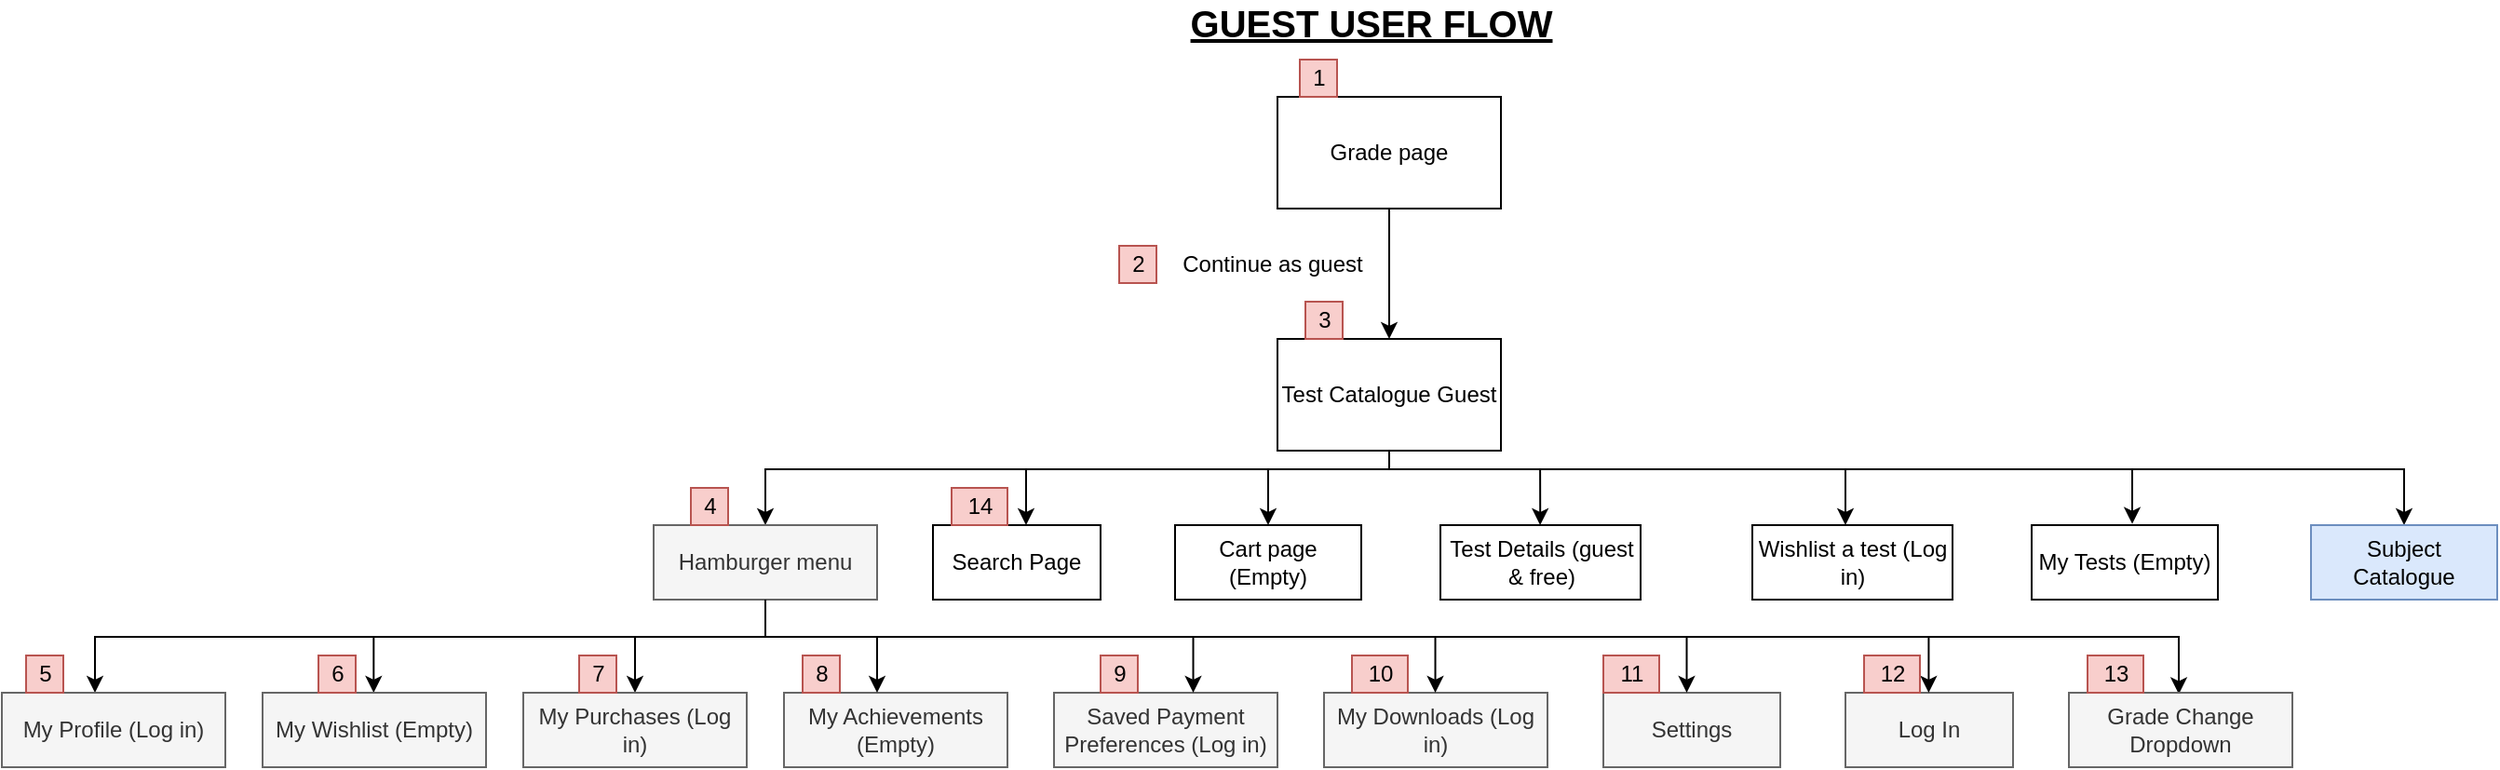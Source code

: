 <mxfile version="14.9.2" type="github">
  <diagram id="OGrvIuzpXwlmTKYWj4ko" name="Guest user flow">
    <mxGraphModel dx="2272" dy="762" grid="1" gridSize="10" guides="1" tooltips="1" connect="1" arrows="1" fold="1" page="1" pageScale="1" pageWidth="850" pageHeight="1100" math="0" shadow="0">
      <root>
        <mxCell id="0" />
        <mxCell id="1" parent="0" />
        <mxCell id="kdUmxQenp2QyYtP7Kdyd-5" style="edgeStyle=orthogonalEdgeStyle;rounded=0;orthogonalLoop=1;jettySize=auto;html=1;" edge="1" parent="1" source="kdUmxQenp2QyYtP7Kdyd-1" target="kdUmxQenp2QyYtP7Kdyd-4">
          <mxGeometry relative="1" as="geometry" />
        </mxCell>
        <mxCell id="kdUmxQenp2QyYtP7Kdyd-1" value="Grade page" style="rounded=0;whiteSpace=wrap;html=1;" vertex="1" parent="1">
          <mxGeometry x="365" y="80" width="120" height="60" as="geometry" />
        </mxCell>
        <mxCell id="kdUmxQenp2QyYtP7Kdyd-3" value="&lt;font style=&quot;font-size: 20px&quot;&gt;&lt;b&gt;&lt;u&gt;GUEST USER FLOW&lt;/u&gt;&lt;/b&gt;&lt;/font&gt;" style="text;html=1;align=center;verticalAlign=middle;resizable=0;points=[];autosize=1;strokeColor=none;" vertex="1" parent="1">
          <mxGeometry x="310" y="30" width="210" height="20" as="geometry" />
        </mxCell>
        <mxCell id="kdUmxQenp2QyYtP7Kdyd-8" value="" style="edgeStyle=orthogonalEdgeStyle;rounded=0;orthogonalLoop=1;jettySize=auto;html=1;" edge="1" parent="1" source="kdUmxQenp2QyYtP7Kdyd-4" target="kdUmxQenp2QyYtP7Kdyd-7">
          <mxGeometry relative="1" as="geometry">
            <Array as="points">
              <mxPoint x="425" y="280" />
              <mxPoint x="90" y="280" />
            </Array>
          </mxGeometry>
        </mxCell>
        <mxCell id="kdUmxQenp2QyYtP7Kdyd-10" style="edgeStyle=orthogonalEdgeStyle;rounded=0;orthogonalLoop=1;jettySize=auto;html=1;entryX=0.54;entryY=-0.017;entryDx=0;entryDy=0;entryPerimeter=0;" edge="1" parent="1" source="kdUmxQenp2QyYtP7Kdyd-4" target="kdUmxQenp2QyYtP7Kdyd-23">
          <mxGeometry relative="1" as="geometry">
            <mxPoint x="780" y="320" as="targetPoint" />
            <Array as="points">
              <mxPoint x="425" y="280" />
              <mxPoint x="824" y="280" />
            </Array>
          </mxGeometry>
        </mxCell>
        <mxCell id="kdUmxQenp2QyYtP7Kdyd-4" value="Test Catalogue Guest" style="rounded=0;whiteSpace=wrap;html=1;" vertex="1" parent="1">
          <mxGeometry x="365" y="210" width="120" height="60" as="geometry" />
        </mxCell>
        <mxCell id="kdUmxQenp2QyYtP7Kdyd-6" value="Continue as guest" style="text;html=1;strokeColor=none;fillColor=none;align=center;verticalAlign=middle;whiteSpace=wrap;rounded=0;" vertex="1" parent="1">
          <mxGeometry x="310" y="160" width="105" height="20" as="geometry" />
        </mxCell>
        <mxCell id="kdUmxQenp2QyYtP7Kdyd-27" value="" style="edgeStyle=orthogonalEdgeStyle;rounded=0;orthogonalLoop=1;jettySize=auto;html=1;" edge="1" parent="1" source="kdUmxQenp2QyYtP7Kdyd-7" target="kdUmxQenp2QyYtP7Kdyd-26">
          <mxGeometry relative="1" as="geometry">
            <Array as="points">
              <mxPoint x="90" y="370" />
              <mxPoint x="-270" y="370" />
            </Array>
          </mxGeometry>
        </mxCell>
        <mxCell id="kdUmxQenp2QyYtP7Kdyd-7" value="Hamburger menu" style="rounded=0;whiteSpace=wrap;html=1;fillColor=#f5f5f5;strokeColor=#666666;fontColor=#333333;" vertex="1" parent="1">
          <mxGeometry x="30" y="310" width="120" height="40" as="geometry" />
        </mxCell>
        <mxCell id="kdUmxQenp2QyYtP7Kdyd-12" style="edgeStyle=orthogonalEdgeStyle;rounded=0;orthogonalLoop=1;jettySize=auto;html=1;" edge="1" parent="1">
          <mxGeometry relative="1" as="geometry">
            <mxPoint x="970" y="310" as="targetPoint" />
            <mxPoint x="650" y="280" as="sourcePoint" />
            <Array as="points">
              <mxPoint x="970" y="280" />
            </Array>
          </mxGeometry>
        </mxCell>
        <mxCell id="kdUmxQenp2QyYtP7Kdyd-15" style="edgeStyle=orthogonalEdgeStyle;rounded=0;orthogonalLoop=1;jettySize=auto;html=1;" edge="1" parent="1">
          <mxGeometry relative="1" as="geometry">
            <mxPoint x="230" y="310" as="targetPoint" />
            <mxPoint x="230" y="280" as="sourcePoint" />
            <Array as="points">
              <mxPoint x="230" y="280" />
              <mxPoint x="230" y="290" />
            </Array>
          </mxGeometry>
        </mxCell>
        <mxCell id="kdUmxQenp2QyYtP7Kdyd-17" value="Search Page" style="rounded=0;whiteSpace=wrap;html=1;" vertex="1" parent="1">
          <mxGeometry x="180" y="310" width="90" height="40" as="geometry" />
        </mxCell>
        <mxCell id="kdUmxQenp2QyYtP7Kdyd-18" value="Cart page (Empty)" style="rounded=0;whiteSpace=wrap;html=1;" vertex="1" parent="1">
          <mxGeometry x="310" y="310" width="100" height="40" as="geometry" />
        </mxCell>
        <mxCell id="kdUmxQenp2QyYtP7Kdyd-19" value="Subject Catalogue" style="rounded=0;whiteSpace=wrap;html=1;fillColor=#dae8fc;strokeColor=#6c8ebf;" vertex="1" parent="1">
          <mxGeometry x="920" y="310" width="100" height="40" as="geometry" />
        </mxCell>
        <mxCell id="kdUmxQenp2QyYtP7Kdyd-20" style="edgeStyle=orthogonalEdgeStyle;rounded=0;orthogonalLoop=1;jettySize=auto;html=1;" edge="1" parent="1">
          <mxGeometry relative="1" as="geometry">
            <mxPoint x="360" y="310.0" as="targetPoint" />
            <mxPoint x="360" y="280" as="sourcePoint" />
            <Array as="points">
              <mxPoint x="360" y="290" />
              <mxPoint x="360" y="290" />
            </Array>
          </mxGeometry>
        </mxCell>
        <mxCell id="kdUmxQenp2QyYtP7Kdyd-21" style="edgeStyle=orthogonalEdgeStyle;rounded=0;orthogonalLoop=1;jettySize=auto;html=1;" edge="1" parent="1">
          <mxGeometry relative="1" as="geometry">
            <mxPoint x="506.05" y="310.0" as="targetPoint" />
            <mxPoint x="506.05" y="280" as="sourcePoint" />
            <Array as="points">
              <mxPoint x="506.05" y="300" />
              <mxPoint x="506.05" y="300" />
            </Array>
          </mxGeometry>
        </mxCell>
        <mxCell id="kdUmxQenp2QyYtP7Kdyd-23" value="My Tests (Empty)" style="rounded=0;whiteSpace=wrap;html=1;" vertex="1" parent="1">
          <mxGeometry x="770" y="310" width="100" height="40" as="geometry" />
        </mxCell>
        <mxCell id="kdUmxQenp2QyYtP7Kdyd-24" value="Test Details (guest &amp;amp; free)" style="rounded=0;whiteSpace=wrap;html=1;" vertex="1" parent="1">
          <mxGeometry x="452.5" y="310" width="107.5" height="40" as="geometry" />
        </mxCell>
        <mxCell id="kdUmxQenp2QyYtP7Kdyd-26" value="My Profile (Log in)" style="rounded=0;whiteSpace=wrap;html=1;fillColor=#f5f5f5;strokeColor=#666666;fontColor=#333333;" vertex="1" parent="1">
          <mxGeometry x="-320" y="400" width="120" height="40" as="geometry" />
        </mxCell>
        <mxCell id="kdUmxQenp2QyYtP7Kdyd-28" value="" style="edgeStyle=orthogonalEdgeStyle;rounded=0;orthogonalLoop=1;jettySize=auto;html=1;entryX=0.492;entryY=0.018;entryDx=0;entryDy=0;entryPerimeter=0;exitX=0.5;exitY=1;exitDx=0;exitDy=0;exitPerimeter=0;" edge="1" parent="1" source="kdUmxQenp2QyYtP7Kdyd-7" target="kdUmxQenp2QyYtP7Kdyd-39">
          <mxGeometry relative="1" as="geometry">
            <mxPoint x="459.97" y="360" as="sourcePoint" />
            <mxPoint x="839.97" y="420" as="targetPoint" />
            <Array as="points">
              <mxPoint x="90" y="370" />
              <mxPoint x="849" y="370" />
            </Array>
          </mxGeometry>
        </mxCell>
        <mxCell id="kdUmxQenp2QyYtP7Kdyd-29" style="edgeStyle=orthogonalEdgeStyle;rounded=0;orthogonalLoop=1;jettySize=auto;html=1;" edge="1" parent="1">
          <mxGeometry relative="1" as="geometry">
            <mxPoint x="-120.34" y="400" as="targetPoint" />
            <mxPoint x="-120.34" y="370" as="sourcePoint" />
            <Array as="points">
              <mxPoint x="-120.34" y="370" />
              <mxPoint x="-120.34" y="380" />
            </Array>
          </mxGeometry>
        </mxCell>
        <mxCell id="kdUmxQenp2QyYtP7Kdyd-31" value="My Wishlist (Empty)" style="rounded=0;whiteSpace=wrap;html=1;fillColor=#f5f5f5;strokeColor=#666666;fontColor=#333333;" vertex="1" parent="1">
          <mxGeometry x="-180" y="400" width="120" height="40" as="geometry" />
        </mxCell>
        <mxCell id="kdUmxQenp2QyYtP7Kdyd-32" style="edgeStyle=orthogonalEdgeStyle;rounded=0;orthogonalLoop=1;jettySize=auto;html=1;" edge="1" parent="1">
          <mxGeometry relative="1" as="geometry">
            <mxPoint x="20" y="400" as="targetPoint" />
            <mxPoint x="20" y="370" as="sourcePoint" />
            <Array as="points">
              <mxPoint x="20" y="370" />
              <mxPoint x="20" y="380" />
            </Array>
          </mxGeometry>
        </mxCell>
        <mxCell id="kdUmxQenp2QyYtP7Kdyd-33" value="My Achievements (Empty)" style="rounded=0;whiteSpace=wrap;html=1;fillColor=#f5f5f5;strokeColor=#666666;fontColor=#333333;" vertex="1" parent="1">
          <mxGeometry x="100" y="400" width="120" height="40" as="geometry" />
        </mxCell>
        <mxCell id="kdUmxQenp2QyYtP7Kdyd-34" value="Saved Payment Preferences (Log in)" style="rounded=0;whiteSpace=wrap;html=1;fillColor=#f5f5f5;strokeColor=#666666;fontColor=#333333;" vertex="1" parent="1">
          <mxGeometry x="245" y="400" width="120" height="40" as="geometry" />
        </mxCell>
        <mxCell id="kdUmxQenp2QyYtP7Kdyd-35" value="My Downloads (Log in)" style="rounded=0;whiteSpace=wrap;html=1;fillColor=#f5f5f5;strokeColor=#666666;fontColor=#333333;" vertex="1" parent="1">
          <mxGeometry x="390" y="400" width="120" height="40" as="geometry" />
        </mxCell>
        <mxCell id="kdUmxQenp2QyYtP7Kdyd-36" value="Settings" style="rounded=0;whiteSpace=wrap;html=1;fillColor=#f5f5f5;strokeColor=#666666;fontColor=#333333;" vertex="1" parent="1">
          <mxGeometry x="540" y="400" width="95" height="40" as="geometry" />
        </mxCell>
        <mxCell id="kdUmxQenp2QyYtP7Kdyd-37" value="My Purchases (Log in)" style="rounded=0;whiteSpace=wrap;html=1;fillColor=#f5f5f5;strokeColor=#666666;fontColor=#333333;" vertex="1" parent="1">
          <mxGeometry x="-40" y="400" width="120" height="40" as="geometry" />
        </mxCell>
        <mxCell id="kdUmxQenp2QyYtP7Kdyd-38" value="Log In" style="rounded=0;whiteSpace=wrap;html=1;fillColor=#f5f5f5;strokeColor=#666666;fontColor=#333333;" vertex="1" parent="1">
          <mxGeometry x="670" y="400" width="90" height="40" as="geometry" />
        </mxCell>
        <mxCell id="kdUmxQenp2QyYtP7Kdyd-39" value="Grade Change Dropdown" style="rounded=0;whiteSpace=wrap;html=1;fillColor=#f5f5f5;strokeColor=#666666;fontColor=#333333;" vertex="1" parent="1">
          <mxGeometry x="790" y="400" width="120" height="40" as="geometry" />
        </mxCell>
        <mxCell id="kdUmxQenp2QyYtP7Kdyd-41" style="edgeStyle=orthogonalEdgeStyle;rounded=0;orthogonalLoop=1;jettySize=auto;html=1;" edge="1" parent="1">
          <mxGeometry relative="1" as="geometry">
            <mxPoint x="319.76" y="400" as="targetPoint" />
            <mxPoint x="319.76" y="370" as="sourcePoint" />
            <Array as="points">
              <mxPoint x="319.76" y="370" />
              <mxPoint x="319.76" y="380" />
            </Array>
          </mxGeometry>
        </mxCell>
        <mxCell id="kdUmxQenp2QyYtP7Kdyd-42" style="edgeStyle=orthogonalEdgeStyle;rounded=0;orthogonalLoop=1;jettySize=auto;html=1;" edge="1" parent="1">
          <mxGeometry relative="1" as="geometry">
            <mxPoint x="150" y="400" as="targetPoint" />
            <mxPoint x="150" y="370" as="sourcePoint" />
            <Array as="points">
              <mxPoint x="150" y="370" />
              <mxPoint x="150" y="380" />
            </Array>
          </mxGeometry>
        </mxCell>
        <mxCell id="kdUmxQenp2QyYtP7Kdyd-43" style="edgeStyle=orthogonalEdgeStyle;rounded=0;orthogonalLoop=1;jettySize=auto;html=1;" edge="1" parent="1">
          <mxGeometry relative="1" as="geometry">
            <mxPoint x="449.76" y="400" as="targetPoint" />
            <mxPoint x="449.76" y="370" as="sourcePoint" />
            <Array as="points">
              <mxPoint x="449.76" y="370" />
              <mxPoint x="449.76" y="380" />
            </Array>
          </mxGeometry>
        </mxCell>
        <mxCell id="kdUmxQenp2QyYtP7Kdyd-44" style="edgeStyle=orthogonalEdgeStyle;rounded=0;orthogonalLoop=1;jettySize=auto;html=1;" edge="1" parent="1">
          <mxGeometry relative="1" as="geometry">
            <mxPoint x="584.76" y="400" as="targetPoint" />
            <mxPoint x="584.76" y="370" as="sourcePoint" />
            <Array as="points">
              <mxPoint x="584.76" y="370" />
              <mxPoint x="584.76" y="380" />
            </Array>
          </mxGeometry>
        </mxCell>
        <mxCell id="kdUmxQenp2QyYtP7Kdyd-45" style="edgeStyle=orthogonalEdgeStyle;rounded=0;orthogonalLoop=1;jettySize=auto;html=1;" edge="1" parent="1">
          <mxGeometry relative="1" as="geometry">
            <mxPoint x="714.71" y="400" as="targetPoint" />
            <mxPoint x="714.71" y="370" as="sourcePoint" />
            <Array as="points">
              <mxPoint x="714.71" y="370" />
              <mxPoint x="714.71" y="380" />
            </Array>
          </mxGeometry>
        </mxCell>
        <mxCell id="kdUmxQenp2QyYtP7Kdyd-48" style="edgeStyle=orthogonalEdgeStyle;rounded=0;orthogonalLoop=1;jettySize=auto;html=1;" edge="1" parent="1">
          <mxGeometry relative="1" as="geometry">
            <mxPoint x="670.0" y="310.0" as="targetPoint" />
            <mxPoint x="670.0" y="280" as="sourcePoint" />
            <Array as="points">
              <mxPoint x="669.95" y="290" />
              <mxPoint x="669.95" y="290" />
            </Array>
          </mxGeometry>
        </mxCell>
        <mxCell id="kdUmxQenp2QyYtP7Kdyd-49" value="Wishlist a test (Log in)" style="rounded=0;whiteSpace=wrap;html=1;" vertex="1" parent="1">
          <mxGeometry x="620" y="310" width="107.5" height="40" as="geometry" />
        </mxCell>
        <mxCell id="kdUmxQenp2QyYtP7Kdyd-50" value="1" style="text;html=1;align=center;verticalAlign=middle;resizable=0;points=[];autosize=1;strokeColor=#b85450;fillColor=#f8cecc;" vertex="1" parent="1">
          <mxGeometry x="377" y="60" width="20" height="20" as="geometry" />
        </mxCell>
        <mxCell id="kdUmxQenp2QyYtP7Kdyd-51" value="2" style="text;html=1;align=center;verticalAlign=middle;resizable=0;points=[];autosize=1;strokeColor=#b85450;fillColor=#f8cecc;" vertex="1" parent="1">
          <mxGeometry x="280" y="160" width="20" height="20" as="geometry" />
        </mxCell>
        <mxCell id="kdUmxQenp2QyYtP7Kdyd-52" value="3" style="text;html=1;align=center;verticalAlign=middle;resizable=0;points=[];autosize=1;strokeColor=#b85450;fillColor=#f8cecc;" vertex="1" parent="1">
          <mxGeometry x="380" y="190" width="20" height="20" as="geometry" />
        </mxCell>
        <mxCell id="kdUmxQenp2QyYtP7Kdyd-53" value="4" style="text;html=1;align=center;verticalAlign=middle;resizable=0;points=[];autosize=1;strokeColor=#b85450;fillColor=#f8cecc;" vertex="1" parent="1">
          <mxGeometry x="50" y="290" width="20" height="20" as="geometry" />
        </mxCell>
        <mxCell id="kdUmxQenp2QyYtP7Kdyd-54" value="5" style="text;html=1;align=center;verticalAlign=middle;resizable=0;points=[];autosize=1;strokeColor=#b85450;fillColor=#f8cecc;" vertex="1" parent="1">
          <mxGeometry x="-307" y="380" width="20" height="20" as="geometry" />
        </mxCell>
        <mxCell id="kdUmxQenp2QyYtP7Kdyd-55" value="6" style="text;html=1;align=center;verticalAlign=middle;resizable=0;points=[];autosize=1;strokeColor=#b85450;fillColor=#f8cecc;" vertex="1" parent="1">
          <mxGeometry x="-150" y="380" width="20" height="20" as="geometry" />
        </mxCell>
        <mxCell id="kdUmxQenp2QyYtP7Kdyd-56" value="7" style="text;html=1;align=center;verticalAlign=middle;resizable=0;points=[];autosize=1;strokeColor=#b85450;fillColor=#f8cecc;" vertex="1" parent="1">
          <mxGeometry x="-10" y="380" width="20" height="20" as="geometry" />
        </mxCell>
        <mxCell id="kdUmxQenp2QyYtP7Kdyd-57" value="8" style="text;html=1;align=center;verticalAlign=middle;resizable=0;points=[];autosize=1;strokeColor=#b85450;fillColor=#f8cecc;" vertex="1" parent="1">
          <mxGeometry x="110" y="380" width="20" height="20" as="geometry" />
        </mxCell>
        <mxCell id="kdUmxQenp2QyYtP7Kdyd-58" value="9" style="text;html=1;align=center;verticalAlign=middle;resizable=0;points=[];autosize=1;strokeColor=#b85450;fillColor=#f8cecc;" vertex="1" parent="1">
          <mxGeometry x="270" y="380" width="20" height="20" as="geometry" />
        </mxCell>
        <mxCell id="kdUmxQenp2QyYtP7Kdyd-59" value="10" style="text;html=1;align=center;verticalAlign=middle;resizable=0;points=[];autosize=1;strokeColor=#b85450;fillColor=#f8cecc;" vertex="1" parent="1">
          <mxGeometry x="405" y="380" width="30" height="20" as="geometry" />
        </mxCell>
        <mxCell id="kdUmxQenp2QyYtP7Kdyd-60" value="11" style="text;html=1;align=center;verticalAlign=middle;resizable=0;points=[];autosize=1;strokeColor=#b85450;fillColor=#f8cecc;" vertex="1" parent="1">
          <mxGeometry x="540" y="380" width="30" height="20" as="geometry" />
        </mxCell>
        <mxCell id="kdUmxQenp2QyYtP7Kdyd-61" value="12" style="text;html=1;align=center;verticalAlign=middle;resizable=0;points=[];autosize=1;strokeColor=#b85450;fillColor=#f8cecc;" vertex="1" parent="1">
          <mxGeometry x="680" y="380" width="30" height="20" as="geometry" />
        </mxCell>
        <mxCell id="kdUmxQenp2QyYtP7Kdyd-62" value="13" style="text;html=1;align=center;verticalAlign=middle;resizable=0;points=[];autosize=1;strokeColor=#b85450;fillColor=#f8cecc;" vertex="1" parent="1">
          <mxGeometry x="800" y="380" width="30" height="20" as="geometry" />
        </mxCell>
        <mxCell id="kdUmxQenp2QyYtP7Kdyd-63" value="14" style="text;html=1;align=center;verticalAlign=middle;resizable=0;points=[];autosize=1;strokeColor=#b85450;fillColor=#f8cecc;" vertex="1" parent="1">
          <mxGeometry x="190" y="290" width="30" height="20" as="geometry" />
        </mxCell>
      </root>
    </mxGraphModel>
  </diagram>
</mxfile>
